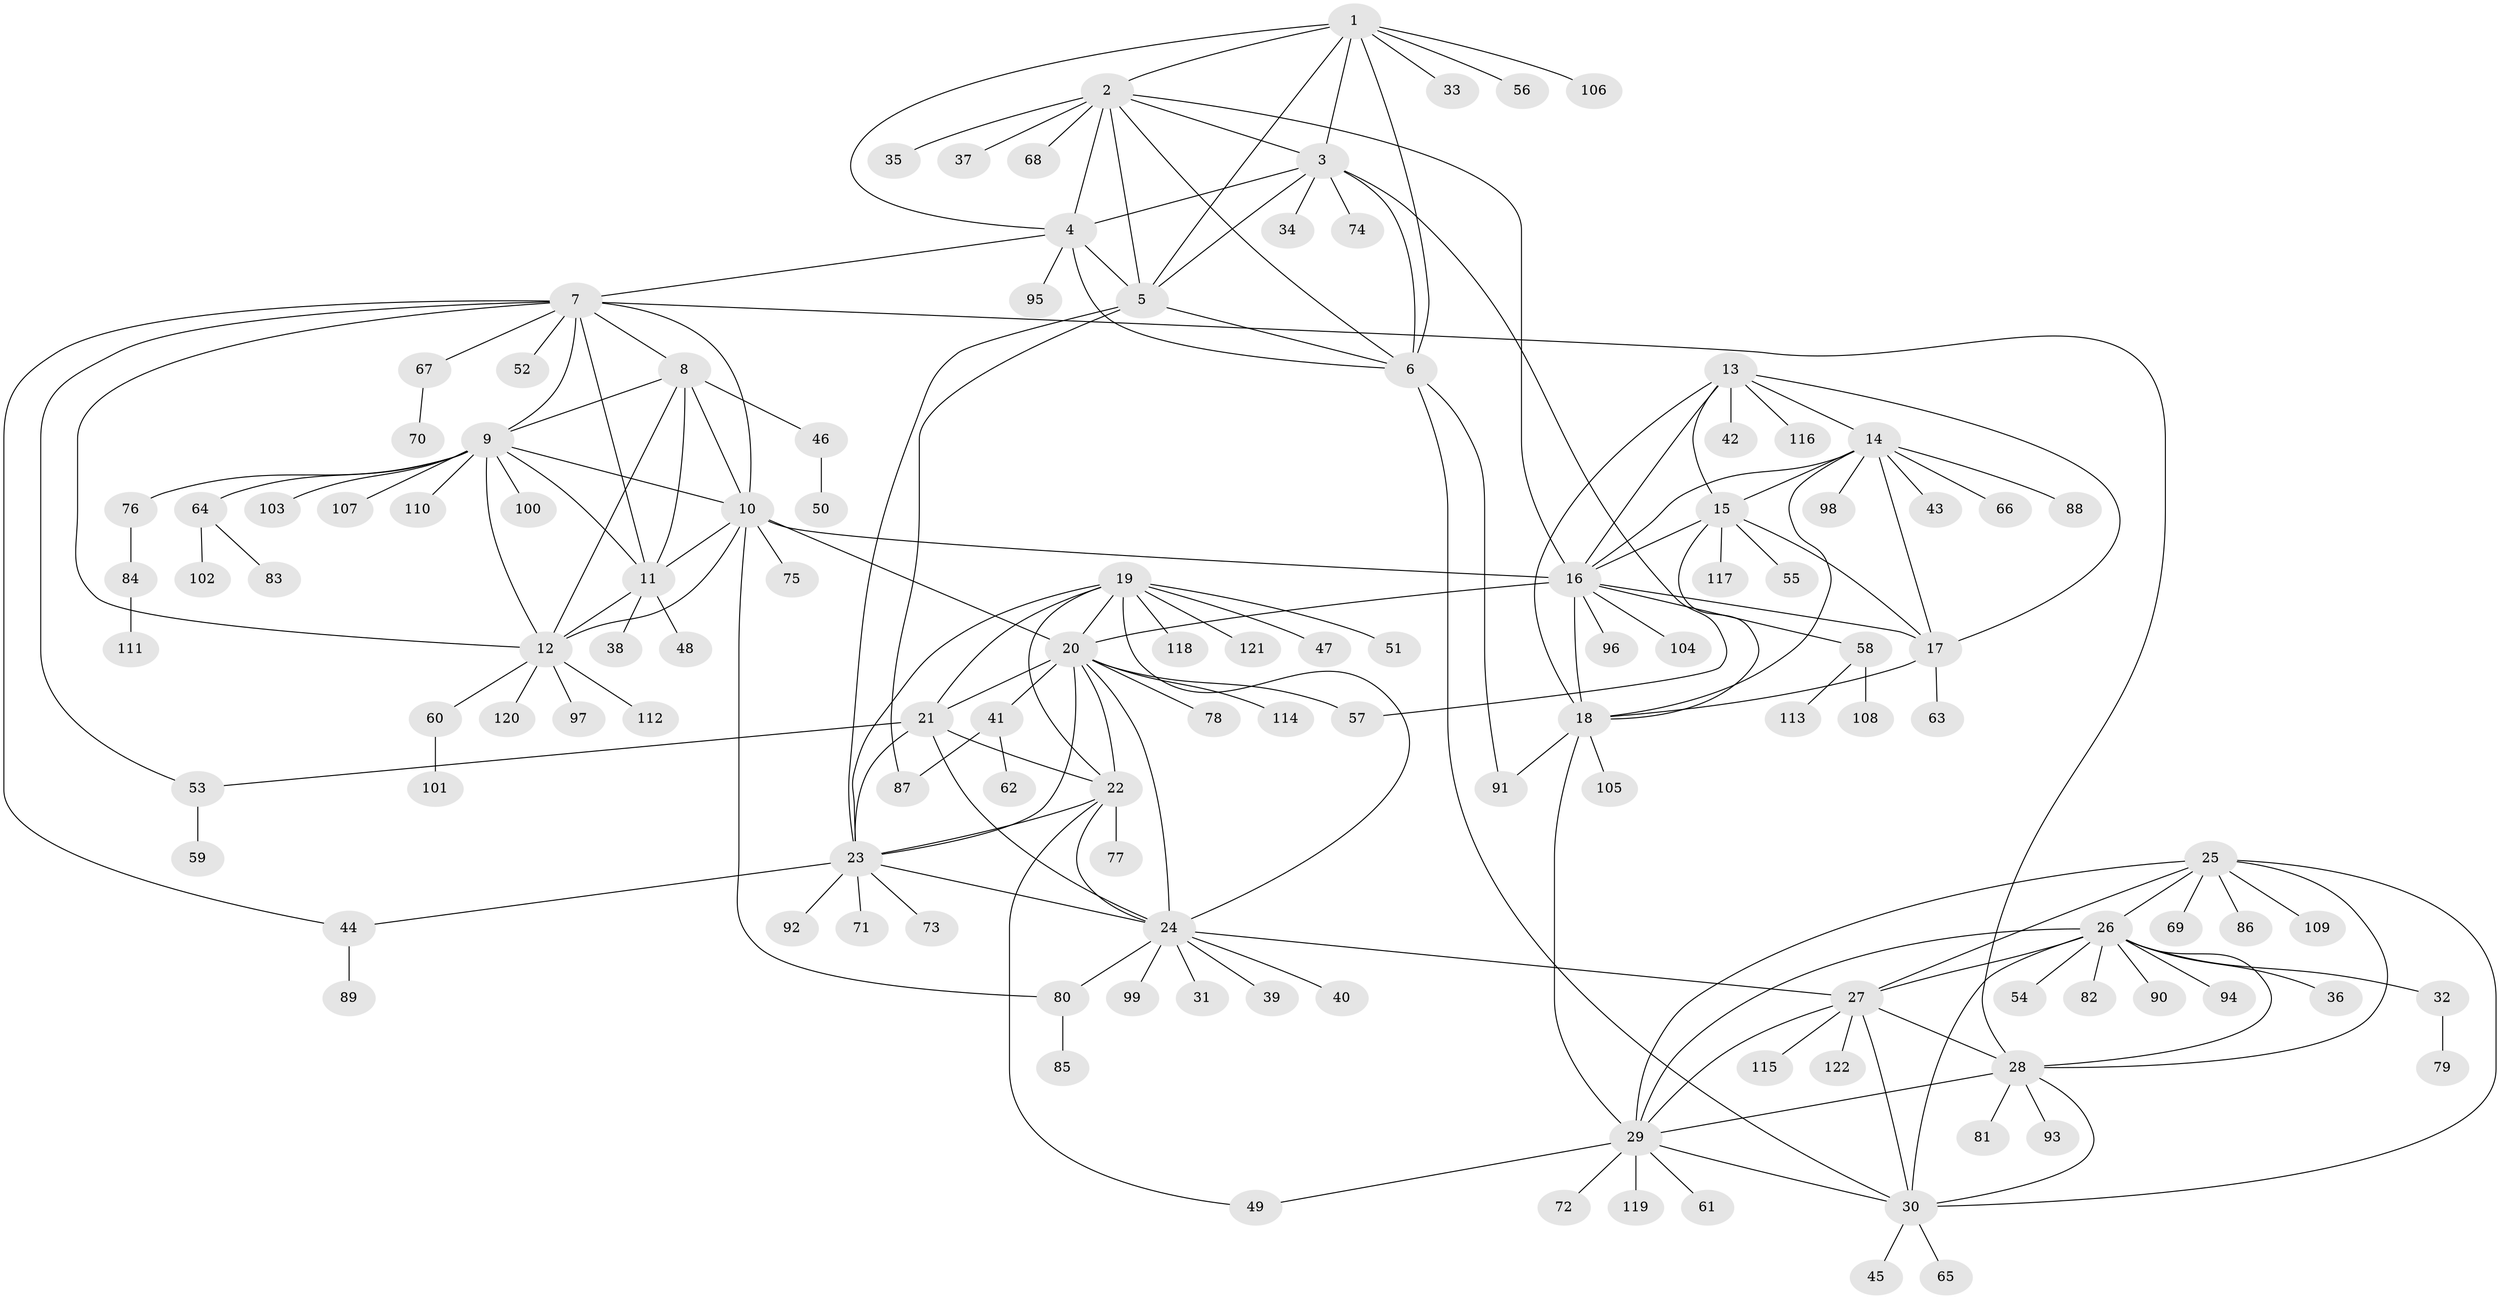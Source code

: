 // Generated by graph-tools (version 1.1) at 2025/02/03/09/25 03:02:49]
// undirected, 122 vertices, 184 edges
graph export_dot {
graph [start="1"]
  node [color=gray90,style=filled];
  1;
  2;
  3;
  4;
  5;
  6;
  7;
  8;
  9;
  10;
  11;
  12;
  13;
  14;
  15;
  16;
  17;
  18;
  19;
  20;
  21;
  22;
  23;
  24;
  25;
  26;
  27;
  28;
  29;
  30;
  31;
  32;
  33;
  34;
  35;
  36;
  37;
  38;
  39;
  40;
  41;
  42;
  43;
  44;
  45;
  46;
  47;
  48;
  49;
  50;
  51;
  52;
  53;
  54;
  55;
  56;
  57;
  58;
  59;
  60;
  61;
  62;
  63;
  64;
  65;
  66;
  67;
  68;
  69;
  70;
  71;
  72;
  73;
  74;
  75;
  76;
  77;
  78;
  79;
  80;
  81;
  82;
  83;
  84;
  85;
  86;
  87;
  88;
  89;
  90;
  91;
  92;
  93;
  94;
  95;
  96;
  97;
  98;
  99;
  100;
  101;
  102;
  103;
  104;
  105;
  106;
  107;
  108;
  109;
  110;
  111;
  112;
  113;
  114;
  115;
  116;
  117;
  118;
  119;
  120;
  121;
  122;
  1 -- 2;
  1 -- 3;
  1 -- 4;
  1 -- 5;
  1 -- 6;
  1 -- 33;
  1 -- 56;
  1 -- 106;
  2 -- 3;
  2 -- 4;
  2 -- 5;
  2 -- 6;
  2 -- 16;
  2 -- 35;
  2 -- 37;
  2 -- 68;
  3 -- 4;
  3 -- 5;
  3 -- 6;
  3 -- 34;
  3 -- 57;
  3 -- 74;
  4 -- 5;
  4 -- 6;
  4 -- 7;
  4 -- 95;
  5 -- 6;
  5 -- 23;
  5 -- 87;
  6 -- 30;
  6 -- 91;
  7 -- 8;
  7 -- 9;
  7 -- 10;
  7 -- 11;
  7 -- 12;
  7 -- 28;
  7 -- 44;
  7 -- 52;
  7 -- 53;
  7 -- 67;
  8 -- 9;
  8 -- 10;
  8 -- 11;
  8 -- 12;
  8 -- 46;
  9 -- 10;
  9 -- 11;
  9 -- 12;
  9 -- 64;
  9 -- 76;
  9 -- 100;
  9 -- 103;
  9 -- 107;
  9 -- 110;
  10 -- 11;
  10 -- 12;
  10 -- 16;
  10 -- 20;
  10 -- 75;
  10 -- 80;
  11 -- 12;
  11 -- 38;
  11 -- 48;
  12 -- 60;
  12 -- 97;
  12 -- 112;
  12 -- 120;
  13 -- 14;
  13 -- 15;
  13 -- 16;
  13 -- 17;
  13 -- 18;
  13 -- 42;
  13 -- 116;
  14 -- 15;
  14 -- 16;
  14 -- 17;
  14 -- 18;
  14 -- 43;
  14 -- 66;
  14 -- 88;
  14 -- 98;
  15 -- 16;
  15 -- 17;
  15 -- 18;
  15 -- 55;
  15 -- 117;
  16 -- 17;
  16 -- 18;
  16 -- 20;
  16 -- 58;
  16 -- 96;
  16 -- 104;
  17 -- 18;
  17 -- 63;
  18 -- 29;
  18 -- 91;
  18 -- 105;
  19 -- 20;
  19 -- 21;
  19 -- 22;
  19 -- 23;
  19 -- 24;
  19 -- 47;
  19 -- 51;
  19 -- 118;
  19 -- 121;
  20 -- 21;
  20 -- 22;
  20 -- 23;
  20 -- 24;
  20 -- 41;
  20 -- 57;
  20 -- 78;
  20 -- 114;
  21 -- 22;
  21 -- 23;
  21 -- 24;
  21 -- 53;
  22 -- 23;
  22 -- 24;
  22 -- 49;
  22 -- 77;
  23 -- 24;
  23 -- 44;
  23 -- 71;
  23 -- 73;
  23 -- 92;
  24 -- 27;
  24 -- 31;
  24 -- 39;
  24 -- 40;
  24 -- 80;
  24 -- 99;
  25 -- 26;
  25 -- 27;
  25 -- 28;
  25 -- 29;
  25 -- 30;
  25 -- 69;
  25 -- 86;
  25 -- 109;
  26 -- 27;
  26 -- 28;
  26 -- 29;
  26 -- 30;
  26 -- 32;
  26 -- 36;
  26 -- 54;
  26 -- 82;
  26 -- 90;
  26 -- 94;
  27 -- 28;
  27 -- 29;
  27 -- 30;
  27 -- 115;
  27 -- 122;
  28 -- 29;
  28 -- 30;
  28 -- 81;
  28 -- 93;
  29 -- 30;
  29 -- 49;
  29 -- 61;
  29 -- 72;
  29 -- 119;
  30 -- 45;
  30 -- 65;
  32 -- 79;
  41 -- 62;
  41 -- 87;
  44 -- 89;
  46 -- 50;
  53 -- 59;
  58 -- 108;
  58 -- 113;
  60 -- 101;
  64 -- 83;
  64 -- 102;
  67 -- 70;
  76 -- 84;
  80 -- 85;
  84 -- 111;
}

